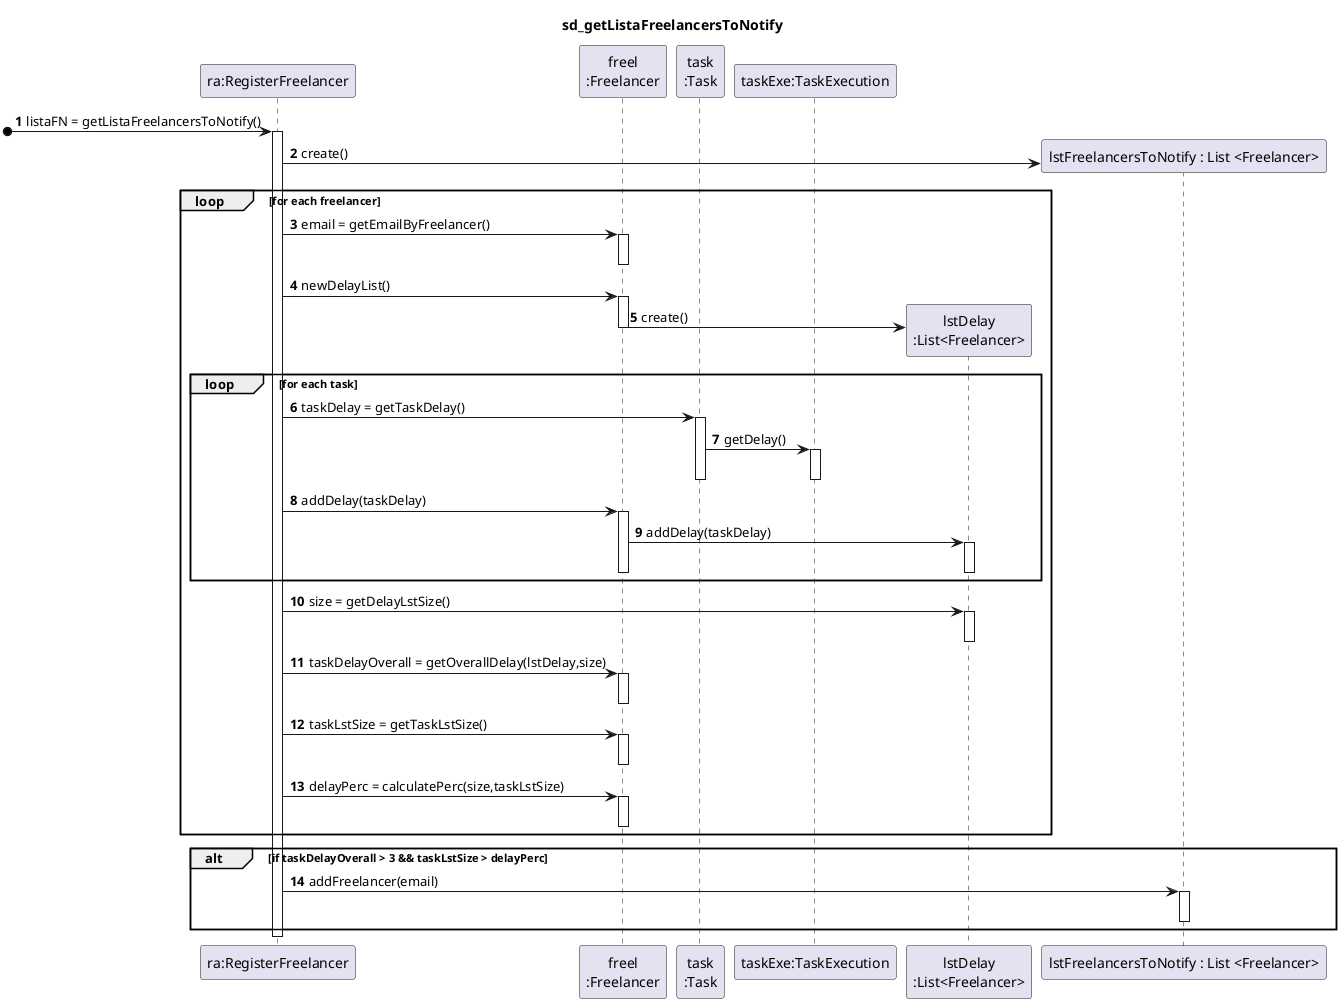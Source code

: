 @startuml
autonumber

title sd_getListaFreelancersToNotify
participant "ra:RegisterFreelancer" as RA
participant "freel\n:Freelancer" as FREEL
participant "task\n:Task" as TASK
participant "taskExe:TaskExecution" as TE
participant "lstDelay\n:List<Freelancer>" as LDL
participant "lstFreelancersToNotify : List <Freelancer>" as LFRE
[o-> RA : listaFN = getListaFreelancersToNotify()
activate RA
RA-> LFRE** : create()
LOOP for each freelancer
  
RA -> FREEL : email = getEmailByFreelancer()
activate FREEL
deactivate FREEL
  
RA -> FREEL : newDelayList()
activate FREEL
FREEL -> LDL** : create()
deactivate FREEL
  
LOOP for each task

RA -> TASK : taskDelay = getTaskDelay()
activate TASK
  
TASK -> TE : getDelay()
activate TE
  
deactivate TE
deactivate TASK
  
RA -> FREEL : addDelay(taskDelay)
activate FREEL
FREEL -> LDL: addDelay(taskDelay)
activate LDL
deactivate LDL
deactivate FREEL
    
end LOOP
  
RA -> LDL : size = getDelayLstSize()
activate LDL
deactivate LDL

RA -> FREEL : taskDelayOverall = getOverallDelay(lstDelay,size)
activate FREEL
deactivate FREEL
  
RA -> FREEL : taskLstSize = getTaskLstSize()
activate FREEL
deactivate FREEL

RA -> FREEL : delayPerc = calculatePerc(size,taskLstSize)
activate FREEL
deactivate FREEL
  
end LOOP
  
ALT if taskDelayOverall > 3 && taskLstSize > delayPerc
  
RA -> LFRE : addFreelancer(email)
activate LFRE
deactivate LFRE
end ALT
deactivate RA
  
  
@enduml